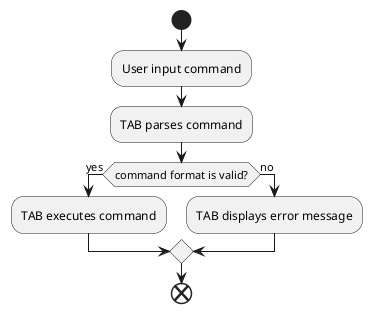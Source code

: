 @startuml
skinparam lineType ortho
skinparam lineType polyline

start
:User input command;
:TAB parses command;

if (command format is valid?) then (yes)
  :TAB executes command;
else (no)
  :TAB displays error message;
endif

end

@enduml
